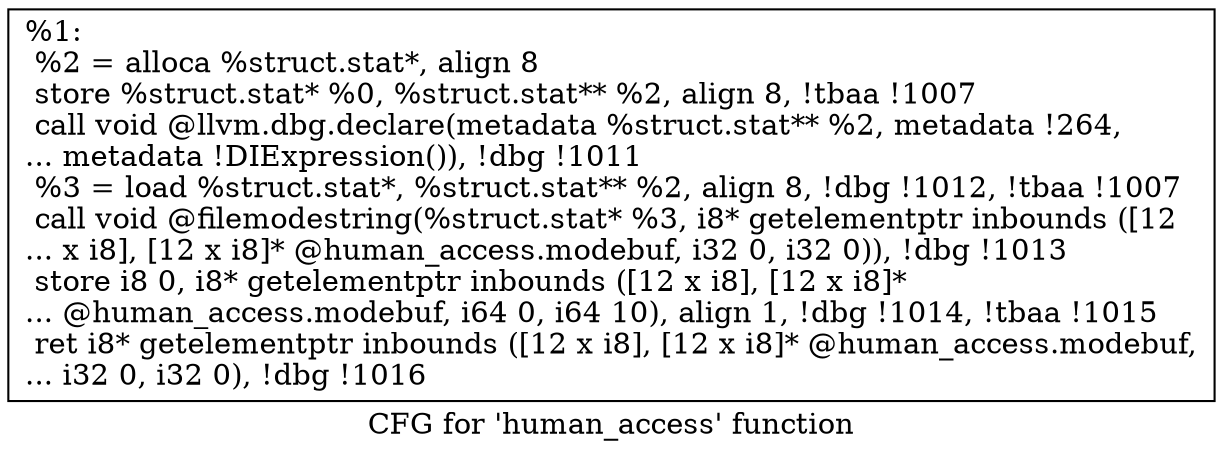 digraph "CFG for 'human_access' function" {
	label="CFG for 'human_access' function";

	Node0x246a060 [shape=record,label="{%1:\l  %2 = alloca %struct.stat*, align 8\l  store %struct.stat* %0, %struct.stat** %2, align 8, !tbaa !1007\l  call void @llvm.dbg.declare(metadata %struct.stat** %2, metadata !264,\l... metadata !DIExpression()), !dbg !1011\l  %3 = load %struct.stat*, %struct.stat** %2, align 8, !dbg !1012, !tbaa !1007\l  call void @filemodestring(%struct.stat* %3, i8* getelementptr inbounds ([12\l... x i8], [12 x i8]* @human_access.modebuf, i32 0, i32 0)), !dbg !1013\l  store i8 0, i8* getelementptr inbounds ([12 x i8], [12 x i8]*\l... @human_access.modebuf, i64 0, i64 10), align 1, !dbg !1014, !tbaa !1015\l  ret i8* getelementptr inbounds ([12 x i8], [12 x i8]* @human_access.modebuf,\l... i32 0, i32 0), !dbg !1016\l}"];
}
